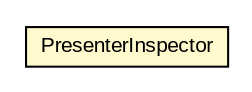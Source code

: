 #!/usr/local/bin/dot
#
# Class diagram 
# Generated by UMLGraph version R5_6-24-gf6e263 (http://www.umlgraph.org/)
#

digraph G {
	edge [fontname="arial",fontsize=10,labelfontname="arial",labelfontsize=10];
	node [fontname="arial",fontsize=10,shape=plaintext];
	nodesep=0.25;
	ranksep=0.5;
	rankdir=LR;
	// com.gwtplatform.mvp.rebind.PresenterInspector
	c395978 [label=<<table title="com.gwtplatform.mvp.rebind.PresenterInspector" border="0" cellborder="1" cellspacing="0" cellpadding="2" port="p" bgcolor="lemonChiffon" href="./PresenterInspector.html">
		<tr><td><table border="0" cellspacing="0" cellpadding="1">
<tr><td align="center" balign="center"> PresenterInspector </td></tr>
		</table></td></tr>
		</table>>, URL="./PresenterInspector.html", fontname="arial", fontcolor="black", fontsize=10.0];
}


